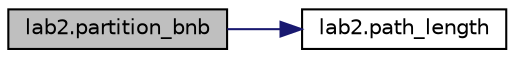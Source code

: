 digraph "lab2.partition_bnb"
{
  edge [fontname="Helvetica",fontsize="10",labelfontname="Helvetica",labelfontsize="10"];
  node [fontname="Helvetica",fontsize="10",shape=record];
  rankdir="LR";
  Node1 [label="lab2.partition_bnb",height=0.2,width=0.4,color="black", fillcolor="grey75", style="filled", fontcolor="black"];
  Node1 -> Node2 [color="midnightblue",fontsize="10",style="solid"];
  Node2 [label="lab2.path_length",height=0.2,width=0.4,color="black", fillcolor="white", style="filled",URL="$namespacelab2.html#a9124033f320681f2240efa74a9961c48",tooltip="Now we&#39;re going to try optimal search. "];
}
